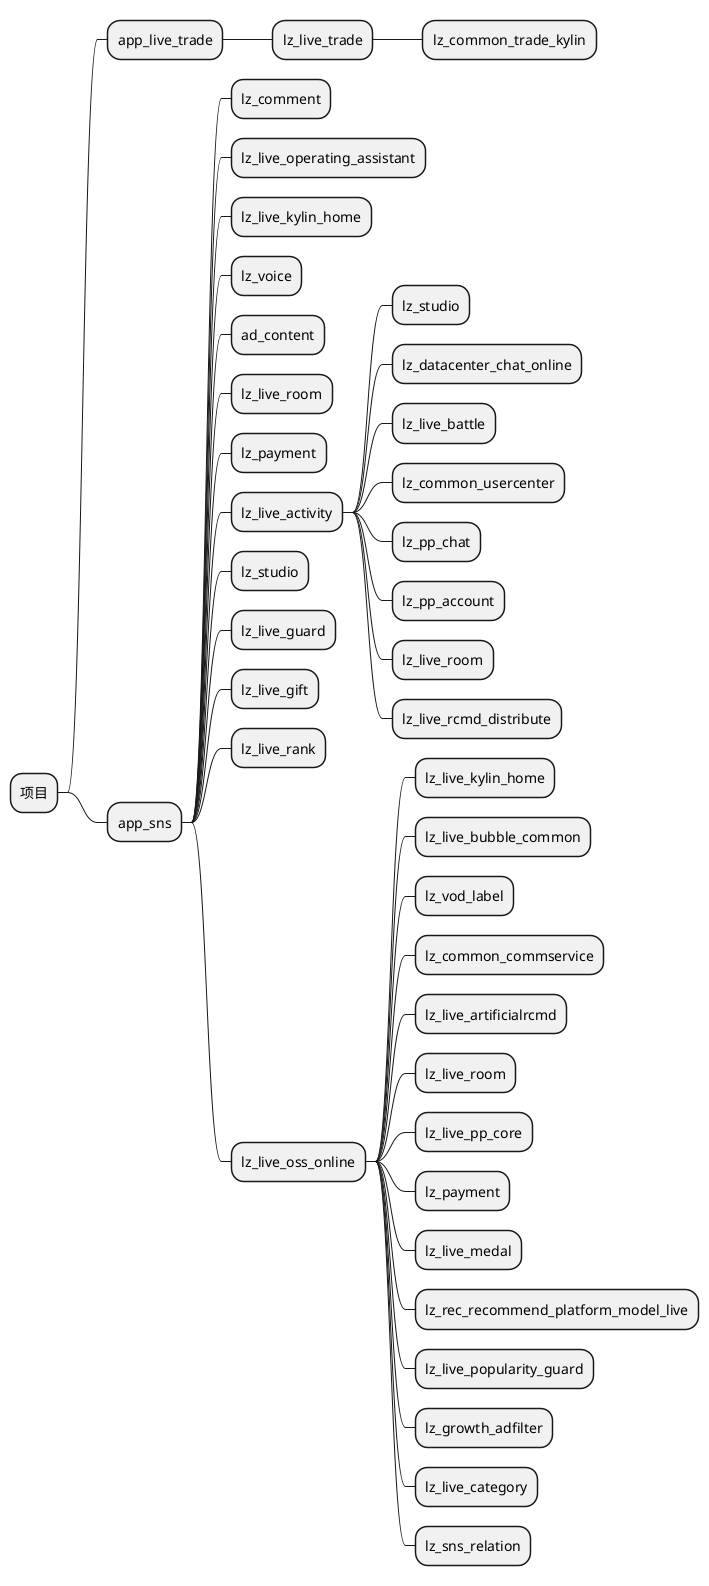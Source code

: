 @startmindmap
* 项目
** app_live_trade
*** lz_live_trade
**** lz_common_trade_kylin
** app_sns
*** lz_comment
*** lz_live_operating_assistant
*** lz_live_kylin_home
*** lz_voice
*** ad_content
*** lz_live_room
*** lz_payment
*** lz_live_activity
**** lz_studio
**** lz_datacenter_chat_online
**** lz_live_battle
**** lz_common_usercenter
**** lz_pp_chat
**** lz_pp_account
**** lz_live_room
**** lz_live_rcmd_distribute
*** lz_studio
*** lz_live_guard
*** lz_live_gift
*** lz_live_rank
*** lz_live_oss_online
**** lz_live_kylin_home
**** lz_live_bubble_common
**** lz_vod_label
**** lz_common_commservice
**** lz_live_artificialrcmd
**** lz_live_room
**** lz_live_pp_core
**** lz_payment
**** lz_live_medal
**** lz_rec_recommend_platform_model_live
**** lz_live_popularity_guard
**** lz_growth_adfilter
**** lz_live_category
**** lz_sns_relation
@endmindmap